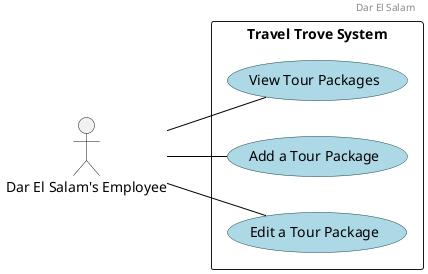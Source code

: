@startuml
scale 1
left to right direction

header
Dar El Salam
endheader

' Custom skin parameters for use cases
skinparam usecase {
    BackgroundColor lightblue
    BorderColor DarkSlateGray
    ArrowColor Black
}

actor "Dar El Salam's Employee" as Employee

rectangle "Travel Trove System" {

    usecase "View Tour Packages"
    usecase "Add a Tour Package"
    usecase "Edit a Tour Package"

}

Employee -- "View Tour Packages"
Employee -- "Add a Tour Package"
Employee -- "Edit a Tour Package"

@enduml
